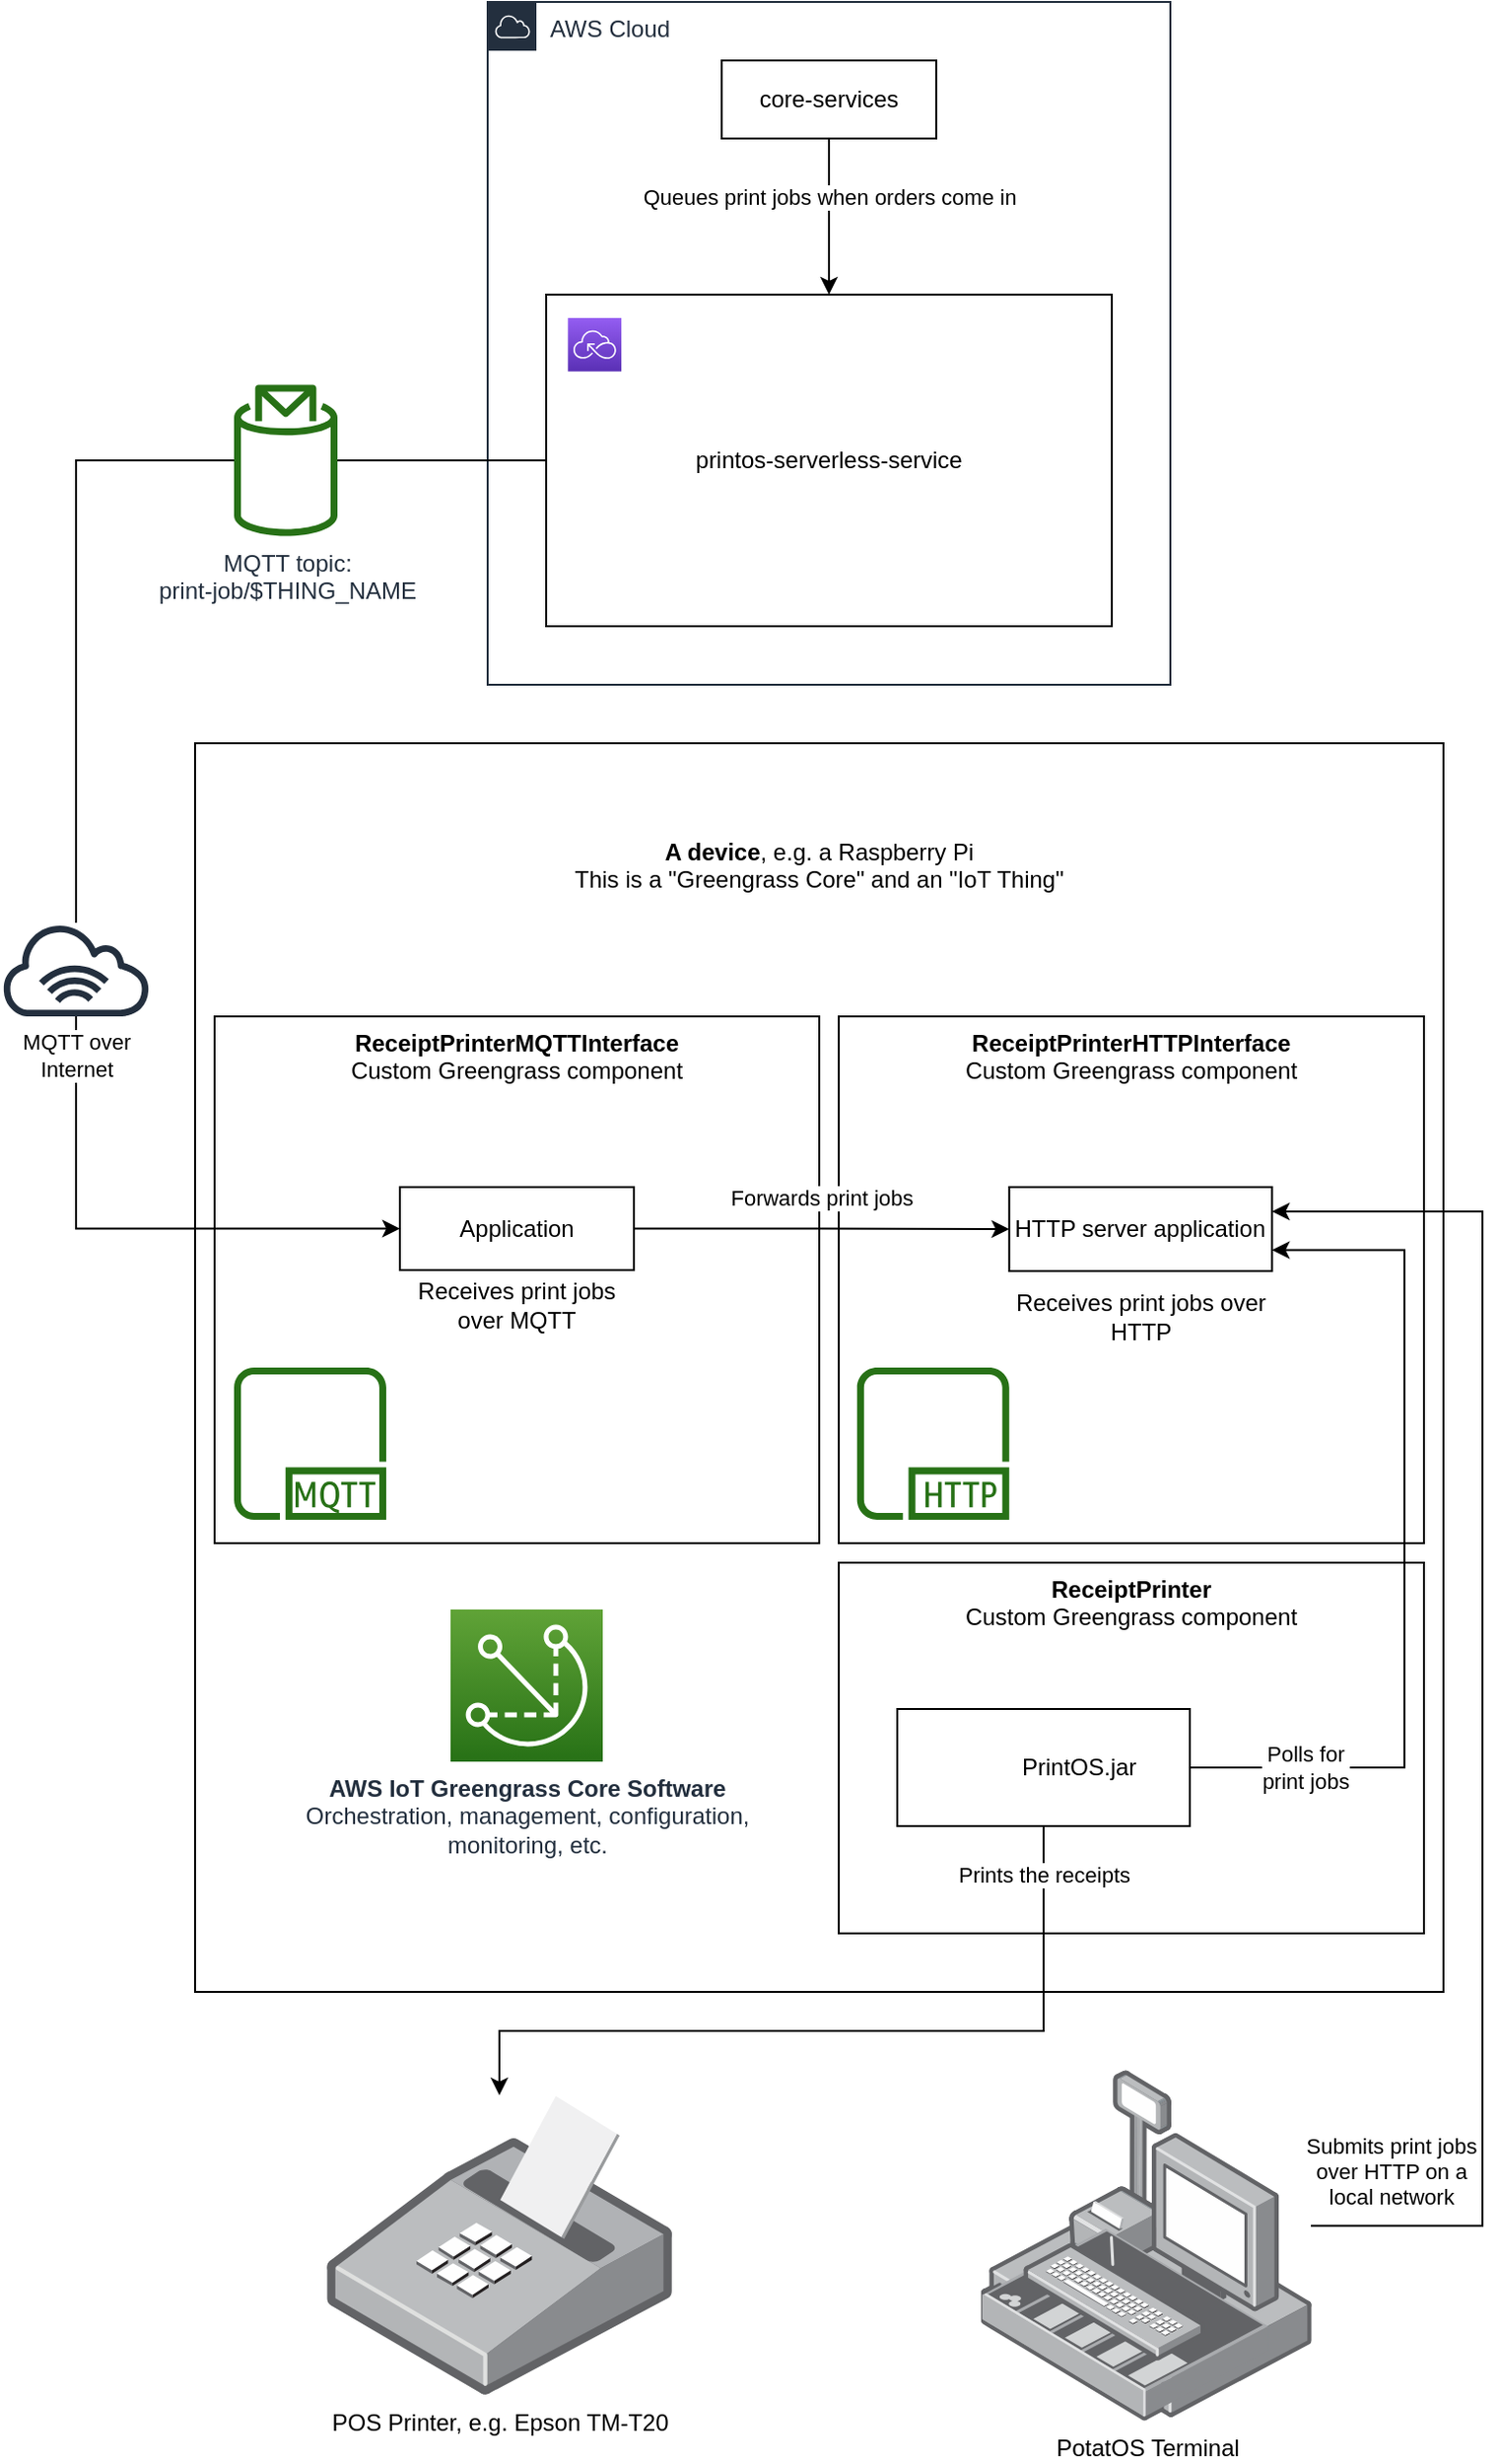 <mxfile version="14.6.9" type="device"><diagram id="U9Z_FfRKS3nkIPROcz17" name="Page-1"><mxGraphModel dx="1675" dy="1133" grid="1" gridSize="10" guides="1" tooltips="1" connect="1" arrows="1" fold="1" page="1" pageScale="1" pageWidth="850" pageHeight="1100" math="0" shadow="0"><root><mxCell id="0"/><mxCell id="1" parent="0"/><mxCell id="3DS0ZUSfCLVITbmaBG9z-12" value="AWS Cloud" style="points=[[0,0],[0.25,0],[0.5,0],[0.75,0],[1,0],[1,0.25],[1,0.5],[1,0.75],[1,1],[0.75,1],[0.5,1],[0.25,1],[0,1],[0,0.75],[0,0.5],[0,0.25]];outlineConnect=0;gradientColor=none;html=1;whiteSpace=wrap;fontSize=12;fontStyle=0;shape=mxgraph.aws4.group;grIcon=mxgraph.aws4.group_aws_cloud;strokeColor=#232F3E;fillColor=none;verticalAlign=top;align=left;spacingLeft=30;fontColor=#232F3E;dashed=0;" parent="1" vertex="1"><mxGeometry x="300" y="30" width="350" height="350" as="geometry"/></mxCell><mxCell id="EvdMzsDg8fx5rYrWcqAT-1" value="&lt;div&gt;&lt;b&gt;A device&lt;/b&gt;, e.g. a Raspberry Pi&lt;/div&gt;&lt;div&gt;This is a &quot;Greengrass Core&quot; and an &quot;IoT Thing&quot;&lt;br&gt;&lt;/div&gt;" style="rounded=0;whiteSpace=wrap;html=1;verticalAlign=top;spacingTop=42;" parent="1" vertex="1"><mxGeometry x="150" y="410" width="640" height="640" as="geometry"/></mxCell><mxCell id="3DS0ZUSfCLVITbmaBG9z-7" value="&lt;div&gt;&lt;b&gt;ReceiptPrinter&lt;/b&gt;&lt;/div&gt;&lt;div&gt;Custom Greengrass component&lt;/div&gt;" style="rounded=0;whiteSpace=wrap;html=1;verticalAlign=top;" parent="1" vertex="1"><mxGeometry x="480" y="830" width="300" height="190" as="geometry"/></mxCell><mxCell id="EvdMzsDg8fx5rYrWcqAT-39" value="&lt;div&gt;&lt;b&gt;&lt;b&gt;ReceiptPrinter&lt;/b&gt;MQTTInterface&lt;/b&gt;&lt;/div&gt;&lt;div&gt;Custom Greengrass component&lt;/div&gt;" style="rounded=0;whiteSpace=wrap;html=1;verticalAlign=top;" parent="1" vertex="1"><mxGeometry x="160" y="550" width="310" height="270" as="geometry"/></mxCell><mxCell id="EvdMzsDg8fx5rYrWcqAT-38" value="&lt;div&gt;&lt;b&gt;&lt;b&gt;ReceiptPrinter&lt;/b&gt;HTTPInterface&lt;/b&gt;&lt;/div&gt;&lt;div&gt;Custom Greengrass component &lt;/div&gt;" style="rounded=0;whiteSpace=wrap;html=1;verticalAlign=top;" parent="1" vertex="1"><mxGeometry x="480" y="550" width="300" height="270" as="geometry"/></mxCell><mxCell id="EvdMzsDg8fx5rYrWcqAT-45" style="edgeStyle=orthogonalEdgeStyle;rounded=0;orthogonalLoop=1;jettySize=auto;html=1;endArrow=classic;endFill=1;entryX=0;entryY=0.5;entryDx=0;entryDy=0;exitX=1;exitY=0.5;exitDx=0;exitDy=0;" parent="1" source="3DS0ZUSfCLVITbmaBG9z-19" target="EvdMzsDg8fx5rYrWcqAT-47" edge="1"><mxGeometry relative="1" as="geometry"><Array as="points"/><mxPoint x="359" y="660" as="sourcePoint"/></mxGeometry></mxCell><mxCell id="3DS0ZUSfCLVITbmaBG9z-5" value="&lt;div&gt;Forwards print jobs&lt;/div&gt;" style="edgeLabel;html=1;align=center;verticalAlign=middle;resizable=0;points=[];" parent="EvdMzsDg8fx5rYrWcqAT-45" vertex="1" connectable="0"><mxGeometry x="-0.438" y="1" relative="1" as="geometry"><mxPoint x="42" y="-15" as="offset"/></mxGeometry></mxCell><mxCell id="EvdMzsDg8fx5rYrWcqAT-31" style="edgeStyle=orthogonalEdgeStyle;rounded=0;orthogonalLoop=1;jettySize=auto;html=1;endArrow=none;endFill=0;exitX=0;exitY=0.5;exitDx=0;exitDy=0;startArrow=classic;startFill=1;" parent="1" source="3DS0ZUSfCLVITbmaBG9z-19" target="EvdMzsDg8fx5rYrWcqAT-26" edge="1"><mxGeometry relative="1" as="geometry"><mxPoint x="281" y="659" as="sourcePoint"/></mxGeometry></mxCell><mxCell id="3DS0ZUSfCLVITbmaBG9z-6" value="&lt;div&gt;MQTT over&lt;/div&gt;&lt;div&gt;Internet&lt;/div&gt;" style="edgeLabel;html=1;align=center;verticalAlign=middle;resizable=0;points=[];" parent="EvdMzsDg8fx5rYrWcqAT-31" vertex="1" connectable="0"><mxGeometry x="0.2" relative="1" as="geometry"><mxPoint x="-1" y="-89" as="offset"/></mxGeometry></mxCell><mxCell id="EvdMzsDg8fx5rYrWcqAT-4" value="" style="outlineConnect=0;fontColor=#232F3E;gradientColor=none;fillColor=#277116;strokeColor=none;dashed=0;verticalLabelPosition=bottom;verticalAlign=top;align=center;html=1;fontSize=12;fontStyle=0;aspect=fixed;pointerEvents=1;shape=mxgraph.aws4.mqtt_protocol;" parent="1" vertex="1"><mxGeometry x="170" y="730" width="78" height="78" as="geometry"/></mxCell><mxCell id="EvdMzsDg8fx5rYrWcqAT-5" value="&lt;div&gt;&lt;b&gt;AWS IoT Greengrass Core Software&lt;/b&gt;&lt;/div&gt;&lt;div&gt;Orchestration, management, configuration,&lt;/div&gt;&lt;div&gt;monitoring, etc.&lt;br&gt;&lt;/div&gt;" style="points=[[0,0,0],[0.25,0,0],[0.5,0,0],[0.75,0,0],[1,0,0],[0,1,0],[0.25,1,0],[0.5,1,0],[0.75,1,0],[1,1,0],[0,0.25,0],[0,0.5,0],[0,0.75,0],[1,0.25,0],[1,0.5,0],[1,0.75,0]];outlineConnect=0;fontColor=#232F3E;gradientColor=#60A337;gradientDirection=north;fillColor=#277116;strokeColor=#ffffff;dashed=0;verticalLabelPosition=bottom;verticalAlign=top;align=center;html=1;fontSize=12;fontStyle=0;aspect=fixed;shape=mxgraph.aws4.resourceIcon;resIcon=mxgraph.aws4.greengrass;" parent="1" vertex="1"><mxGeometry x="281" y="854" width="78" height="78" as="geometry"/></mxCell><mxCell id="EvdMzsDg8fx5rYrWcqAT-7" value="&lt;div&gt;POS Printer, e.g. Epson TM-T20&lt;/div&gt;" style="points=[];aspect=fixed;html=1;align=center;shadow=0;dashed=0;image;image=img/lib/allied_telesis/computer_and_terminals/POS_Printer.svg;" parent="1" vertex="1"><mxGeometry x="217.63" y="1103" width="176.81" height="154" as="geometry"/></mxCell><mxCell id="EvdMzsDg8fx5rYrWcqAT-10" value="PotatOS Terminal" style="points=[];aspect=fixed;html=1;align=center;shadow=0;dashed=0;image;image=img/lib/allied_telesis/security/POS.svg;" parent="1" vertex="1"><mxGeometry x="552.88" y="1090" width="169.5" height="180" as="geometry"/></mxCell><mxCell id="EvdMzsDg8fx5rYrWcqAT-17" value="" style="outlineConnect=0;fontColor=#232F3E;gradientColor=none;fillColor=#277116;strokeColor=none;dashed=0;verticalLabelPosition=bottom;verticalAlign=top;align=center;html=1;fontSize=12;fontStyle=0;aspect=fixed;pointerEvents=1;shape=mxgraph.aws4.http_protocol;" parent="1" vertex="1"><mxGeometry x="489.38" y="730" width="78" height="78" as="geometry"/></mxCell><mxCell id="EvdMzsDg8fx5rYrWcqAT-30" style="edgeStyle=orthogonalEdgeStyle;rounded=0;orthogonalLoop=1;jettySize=auto;html=1;endArrow=none;endFill=0;" parent="1" source="EvdMzsDg8fx5rYrWcqAT-26" target="EvdMzsDg8fx5rYrWcqAT-3" edge="1"><mxGeometry relative="1" as="geometry"><Array as="points"><mxPoint x="89" y="265"/></Array></mxGeometry></mxCell><mxCell id="EvdMzsDg8fx5rYrWcqAT-26" value="" style="outlineConnect=0;fontColor=#232F3E;gradientColor=none;fillColor=#232F3E;strokeColor=none;dashed=0;verticalLabelPosition=bottom;verticalAlign=top;align=center;html=1;fontSize=12;fontStyle=0;aspect=fixed;pointerEvents=1;shape=mxgraph.aws4.internet_alt1;" parent="1" vertex="1"><mxGeometry x="50" y="502" width="78" height="48" as="geometry"/></mxCell><mxCell id="EvdMzsDg8fx5rYrWcqAT-27" value="" style="group" parent="1" vertex="1" connectable="0"><mxGeometry x="330" y="180" width="290" height="170" as="geometry"/></mxCell><mxCell id="EvdMzsDg8fx5rYrWcqAT-25" value="printos-serverless-service" style="rounded=0;whiteSpace=wrap;html=1;" parent="EvdMzsDg8fx5rYrWcqAT-27" vertex="1"><mxGeometry width="290" height="170" as="geometry"/></mxCell><mxCell id="EvdMzsDg8fx5rYrWcqAT-23" value="" style="points=[[0,0,0],[0.25,0,0],[0.5,0,0],[0.75,0,0],[1,0,0],[0,1,0],[0.25,1,0],[0.5,1,0],[0.75,1,0],[1,1,0],[0,0.25,0],[0,0.5,0],[0,0.75,0],[1,0.25,0],[1,0.5,0],[1,0.75,0]];outlineConnect=0;fontColor=#232F3E;gradientColor=#945DF2;gradientDirection=north;fillColor=#5A30B5;strokeColor=#ffffff;dashed=0;verticalLabelPosition=bottom;verticalAlign=top;align=center;html=1;fontSize=12;fontStyle=0;aspect=fixed;shape=mxgraph.aws4.resourceIcon;resIcon=mxgraph.aws4.serverless;" parent="EvdMzsDg8fx5rYrWcqAT-27" vertex="1"><mxGeometry x="11.154" y="11.95" width="27.389" height="27.389" as="geometry"/></mxCell><mxCell id="EvdMzsDg8fx5rYrWcqAT-32" style="edgeStyle=orthogonalEdgeStyle;rounded=0;orthogonalLoop=1;jettySize=auto;html=1;endArrow=none;endFill=0;" parent="1" source="EvdMzsDg8fx5rYrWcqAT-25" target="EvdMzsDg8fx5rYrWcqAT-3" edge="1"><mxGeometry relative="1" as="geometry"/></mxCell><mxCell id="EvdMzsDg8fx5rYrWcqAT-44" style="edgeStyle=orthogonalEdgeStyle;rounded=0;orthogonalLoop=1;jettySize=auto;html=1;endArrow=classic;endFill=1;targetPerimeterSpacing=0;sourcePerimeterSpacing=0;startArrow=none;startFill=0;exitX=0.5;exitY=1;exitDx=0;exitDy=0;" parent="1" source="EvdMzsDg8fx5rYrWcqAT-34" target="EvdMzsDg8fx5rYrWcqAT-7" edge="1"><mxGeometry relative="1" as="geometry"><mxPoint x="585" y="1044" as="targetPoint"/><mxPoint x="585" y="970" as="sourcePoint"/><Array as="points"><mxPoint x="585" y="1070"/><mxPoint x="306" y="1070"/></Array></mxGeometry></mxCell><mxCell id="3DS0ZUSfCLVITbmaBG9z-24" value="Prints the receipts" style="edgeLabel;html=1;align=center;verticalAlign=middle;resizable=0;points=[];" parent="EvdMzsDg8fx5rYrWcqAT-44" vertex="1" connectable="0"><mxGeometry x="0.722" y="-1" relative="1" as="geometry"><mxPoint x="254" y="-79" as="offset"/></mxGeometry></mxCell><mxCell id="3DS0ZUSfCLVITbmaBG9z-22" style="edgeStyle=orthogonalEdgeStyle;rounded=0;orthogonalLoop=1;jettySize=auto;html=1;startArrow=classic;startFill=1;endArrow=none;endFill=0;sourcePerimeterSpacing=0;targetPerimeterSpacing=0;entryX=0.998;entryY=0.444;entryDx=0;entryDy=0;entryPerimeter=0;" parent="1" source="EvdMzsDg8fx5rYrWcqAT-47" target="EvdMzsDg8fx5rYrWcqAT-10" edge="1"><mxGeometry relative="1" as="geometry"><Array as="points"><mxPoint x="810" y="650"/><mxPoint x="810" y="1170"/></Array></mxGeometry></mxCell><mxCell id="3DS0ZUSfCLVITbmaBG9z-23" value="&lt;div&gt;Submits print jobs&lt;/div&gt;&lt;div&gt;over HTTP on a&lt;br&gt;&lt;/div&gt;&lt;div&gt;local network&lt;/div&gt;" style="edgeLabel;html=1;align=center;verticalAlign=middle;resizable=0;points=[];" parent="3DS0ZUSfCLVITbmaBG9z-22" vertex="1" connectable="0"><mxGeometry x="0.49" y="3" relative="1" as="geometry"><mxPoint x="-50" y="67" as="offset"/></mxGeometry></mxCell><mxCell id="EvdMzsDg8fx5rYrWcqAT-47" value="HTTP server application" style="text;html=1;fillColor=none;align=center;verticalAlign=middle;whiteSpace=wrap;rounded=0;strokeColor=#000000;" parent="1" vertex="1"><mxGeometry x="567.38" y="637.5" width="134.75" height="43" as="geometry"/></mxCell><mxCell id="3DS0ZUSfCLVITbmaBG9z-3" style="edgeStyle=orthogonalEdgeStyle;rounded=0;orthogonalLoop=1;jettySize=auto;html=1;entryX=1;entryY=0.75;entryDx=0;entryDy=0;exitX=1;exitY=0.5;exitDx=0;exitDy=0;" parent="1" source="EvdMzsDg8fx5rYrWcqAT-34" target="EvdMzsDg8fx5rYrWcqAT-47" edge="1"><mxGeometry relative="1" as="geometry"><mxPoint x="689" y="980" as="sourcePoint"/><mxPoint x="668.443" y="660" as="targetPoint"/><Array as="points"><mxPoint x="770" y="935"/><mxPoint x="770" y="670"/></Array></mxGeometry></mxCell><mxCell id="3DS0ZUSfCLVITbmaBG9z-4" value="&lt;div&gt;Polls for&lt;/div&gt;&lt;div&gt; print jobs&lt;/div&gt;" style="edgeLabel;html=1;align=center;verticalAlign=middle;resizable=0;points=[];" parent="3DS0ZUSfCLVITbmaBG9z-3" vertex="1" connectable="0"><mxGeometry x="-0.646" y="-2" relative="1" as="geometry"><mxPoint x="-20" y="-2" as="offset"/></mxGeometry></mxCell><mxCell id="3DS0ZUSfCLVITbmaBG9z-8" value="Receives print jobs over HTTP" style="text;html=1;strokeColor=none;fillColor=none;align=center;verticalAlign=middle;whiteSpace=wrap;rounded=0;" parent="1" vertex="1"><mxGeometry x="564.88" y="688" width="139.76" height="32" as="geometry"/></mxCell><mxCell id="EvdMzsDg8fx5rYrWcqAT-3" value="&lt;div&gt;MQTT topic:&lt;/div&gt;&lt;div&gt;print-job/$THING_NAME&lt;/div&gt;" style="outlineConnect=0;fontColor=#232F3E;gradientColor=none;fillColor=#277116;strokeColor=none;dashed=0;verticalLabelPosition=bottom;verticalAlign=top;align=center;html=1;fontSize=12;fontStyle=0;aspect=fixed;pointerEvents=1;shape=mxgraph.aws4.topic_2;" parent="1" vertex="1"><mxGeometry x="170" y="226" width="53" height="78" as="geometry"/></mxCell><mxCell id="3DS0ZUSfCLVITbmaBG9z-10" style="edgeStyle=orthogonalEdgeStyle;rounded=0;orthogonalLoop=1;jettySize=auto;html=1;entryX=0.5;entryY=0;entryDx=0;entryDy=0;" parent="1" source="3DS0ZUSfCLVITbmaBG9z-9" target="EvdMzsDg8fx5rYrWcqAT-25" edge="1"><mxGeometry relative="1" as="geometry"/></mxCell><mxCell id="3DS0ZUSfCLVITbmaBG9z-11" value="Queues print jobs when orders come in" style="edgeLabel;html=1;align=center;verticalAlign=middle;resizable=0;points=[];" parent="3DS0ZUSfCLVITbmaBG9z-10" vertex="1" connectable="0"><mxGeometry x="-0.267" relative="1" as="geometry"><mxPoint as="offset"/></mxGeometry></mxCell><mxCell id="3DS0ZUSfCLVITbmaBG9z-9" value="core-services" style="text;html=1;fillColor=none;align=center;verticalAlign=middle;whiteSpace=wrap;rounded=0;strokeColor=#000000;" parent="1" vertex="1"><mxGeometry x="420" y="60" width="110" height="40" as="geometry"/></mxCell><mxCell id="3DS0ZUSfCLVITbmaBG9z-13" value="" style="shape=image;html=1;verticalAlign=top;verticalLabelPosition=bottom;labelBackgroundColor=#ffffff;imageAspect=0;aspect=fixed;image=https://cdn4.iconfinder.com/data/icons/logos-and-brands/512/272_Raspberry_Pi_logo-128.png;strokeColor=#000000;" parent="1" vertex="1"><mxGeometry x="170" y="420" width="128" height="128" as="geometry"/></mxCell><mxCell id="3DS0ZUSfCLVITbmaBG9z-19" value="&lt;div&gt;Application&lt;/div&gt;" style="rounded=0;whiteSpace=wrap;html=1;strokeColor=#000000;" parent="1" vertex="1"><mxGeometry x="255" y="637.5" width="120" height="42.5" as="geometry"/></mxCell><mxCell id="3DS0ZUSfCLVITbmaBG9z-20" value="Receives print jobs over MQTT" style="text;html=1;strokeColor=none;fillColor=none;align=center;verticalAlign=middle;whiteSpace=wrap;rounded=0;" parent="1" vertex="1"><mxGeometry x="255" y="688" width="120" height="20" as="geometry"/></mxCell><mxCell id="EvdMzsDg8fx5rYrWcqAT-37" value="" style="group" parent="1" vertex="1" connectable="0"><mxGeometry x="510" y="905" width="150" height="60" as="geometry"/></mxCell><mxCell id="EvdMzsDg8fx5rYrWcqAT-34" value="&amp;nbsp;&amp;nbsp;&amp;nbsp;&amp;nbsp;&amp;nbsp;&amp;nbsp;&amp;nbsp;&amp;nbsp;&amp;nbsp;&amp;nbsp; PrintOS.jar" style="rounded=0;whiteSpace=wrap;html=1;" parent="EvdMzsDg8fx5rYrWcqAT-37" vertex="1"><mxGeometry width="150" height="60" as="geometry"/></mxCell><mxCell id="EvdMzsDg8fx5rYrWcqAT-33" value="" style="shape=image;html=1;verticalAlign=top;verticalLabelPosition=bottom;labelBackgroundColor=#ffffff;imageAspect=0;aspect=fixed;image=https://cdn0.iconfinder.com/data/icons/fatcow/32/file_extension_jar.png" parent="EvdMzsDg8fx5rYrWcqAT-37" vertex="1"><mxGeometry x="20" y="14" width="32" height="32" as="geometry"/></mxCell></root></mxGraphModel></diagram></mxfile>